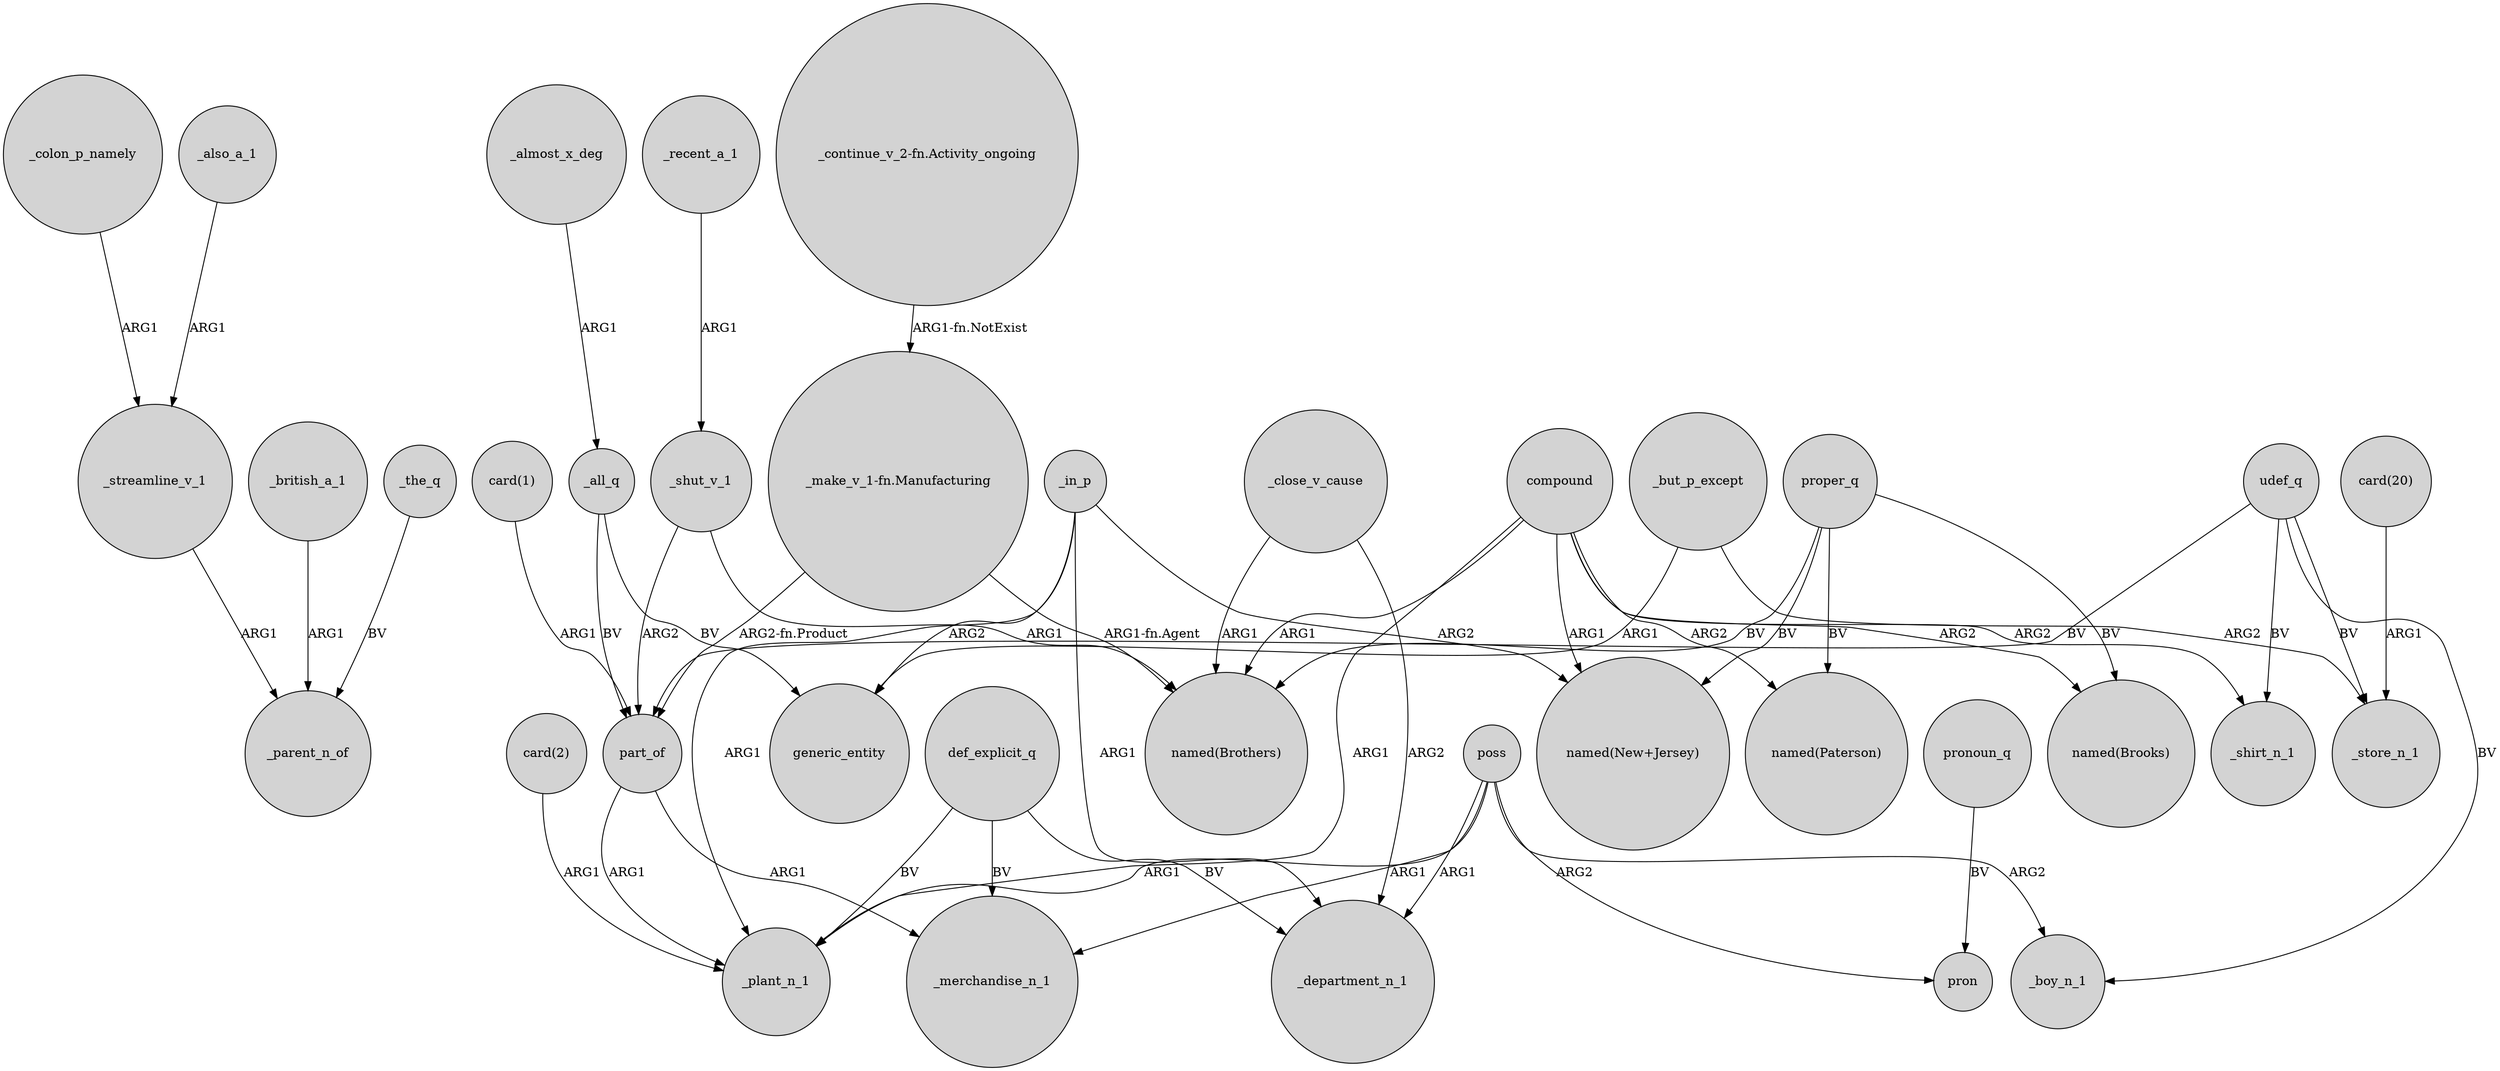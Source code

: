 digraph {
	node [shape=circle style=filled]
	_colon_p_namely -> _streamline_v_1 [label=ARG1]
	poss -> _plant_n_1 [label=ARG1]
	_british_a_1 -> _parent_n_of [label=ARG1]
	part_of -> _merchandise_n_1 [label=ARG1]
	"_make_v_1-fn.Manufacturing" -> part_of [label="ARG2-fn.Product"]
	_almost_x_deg -> _all_q [label=ARG1]
	udef_q -> part_of [label=BV]
	def_explicit_q -> _plant_n_1 [label=BV]
	_all_q -> part_of [label=BV]
	poss -> pron [label=ARG2]
	poss -> _boy_n_1 [label=ARG2]
	_the_q -> _parent_n_of [label=BV]
	proper_q -> "named(Brothers)" [label=BV]
	_recent_a_1 -> _shut_v_1 [label=ARG1]
	proper_q -> "named(New+Jersey)" [label=BV]
	_close_v_cause -> "named(Brothers)" [label=ARG1]
	_in_p -> "named(New+Jersey)" [label=ARG2]
	_shut_v_1 -> "named(Brothers)" [label=ARG1]
	_shut_v_1 -> part_of [label=ARG2]
	compound -> _plant_n_1 [label=ARG1]
	udef_q -> _shirt_n_1 [label=BV]
	_also_a_1 -> _streamline_v_1 [label=ARG1]
	compound -> "named(Brothers)" [label=ARG1]
	def_explicit_q -> _merchandise_n_1 [label=BV]
	poss -> _department_n_1 [label=ARG1]
	part_of -> _plant_n_1 [label=ARG1]
	"card(2)" -> _plant_n_1 [label=ARG1]
	_all_q -> generic_entity [label=BV]
	pronoun_q -> pron [label=BV]
	_in_p -> _plant_n_1 [label=ARG1]
	_in_p -> _department_n_1 [label=ARG1]
	_streamline_v_1 -> _parent_n_of [label=ARG1]
	compound -> "named(Brooks)" [label=ARG2]
	_close_v_cause -> _department_n_1 [label=ARG2]
	proper_q -> "named(Paterson)" [label=BV]
	_but_p_except -> generic_entity [label=ARG1]
	compound -> "named(New+Jersey)" [label=ARG1]
	"card(1)" -> part_of [label=ARG1]
	compound -> _shirt_n_1 [label=ARG2]
	"_make_v_1-fn.Manufacturing" -> "named(Brothers)" [label="ARG1-fn.Agent"]
	_but_p_except -> _store_n_1 [label=ARG2]
	proper_q -> "named(Brooks)" [label=BV]
	_in_p -> generic_entity [label=ARG2]
	compound -> "named(Paterson)" [label=ARG2]
	"_continue_v_2-fn.Activity_ongoing" -> "_make_v_1-fn.Manufacturing" [label="ARG1-fn.NotExist"]
	def_explicit_q -> _department_n_1 [label=BV]
	"card(20)" -> _store_n_1 [label=ARG1]
	poss -> _merchandise_n_1 [label=ARG1]
	udef_q -> _store_n_1 [label=BV]
	udef_q -> _boy_n_1 [label=BV]
}
